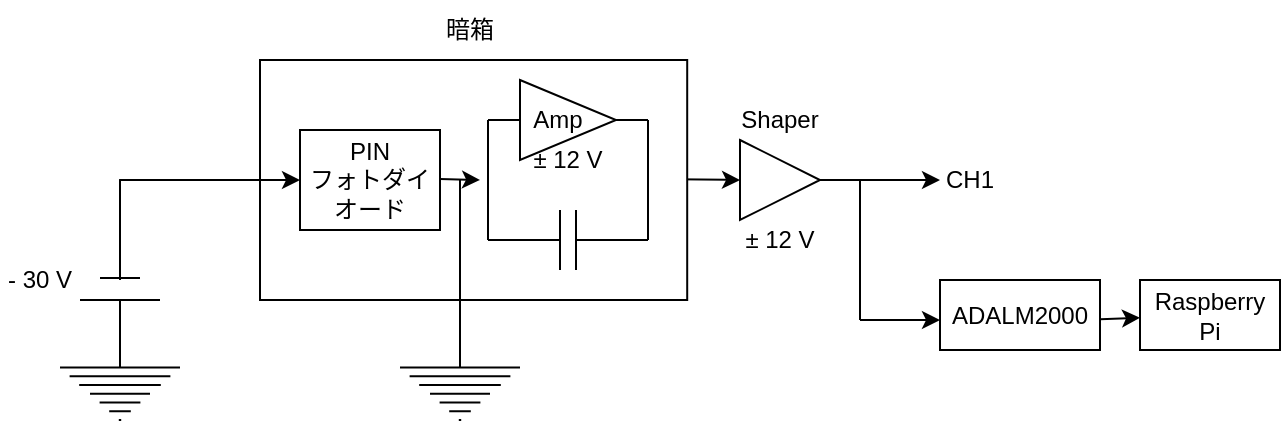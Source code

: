<mxfile version="14.8.6" type="github" pages="2"><diagram id="drw_gt8yQvTW9VSUAXXW" name="week1"><mxGraphModel dx="782" dy="468" grid="1" gridSize="10" guides="1" tooltips="1" connect="1" arrows="1" fold="1" page="1" pageScale="1" pageWidth="827" pageHeight="1169" math="0" shadow="0"><root><mxCell id="0"/><mxCell id="1" parent="0"/><mxCell id="oMzJ74gJaNJ8nBiprRx6-38" value="" style="triangle;whiteSpace=wrap;html=1;" parent="1" vertex="1"><mxGeometry x="460" y="210" width="40" height="40" as="geometry"/></mxCell><mxCell id="oMzJ74gJaNJ8nBiprRx6-39" value="Shaper" style="text;html=1;strokeColor=none;fillColor=none;align=center;verticalAlign=middle;whiteSpace=wrap;rounded=0;" parent="1" vertex="1"><mxGeometry x="460" y="190" width="40" height="20" as="geometry"/></mxCell><mxCell id="oMzJ74gJaNJ8nBiprRx6-40" value="" style="endArrow=classic;html=1;" parent="1" edge="1"><mxGeometry width="50" height="50" relative="1" as="geometry"><mxPoint x="500" y="230" as="sourcePoint"/><mxPoint x="560" y="230" as="targetPoint"/></mxGeometry></mxCell><mxCell id="oMzJ74gJaNJ8nBiprRx6-41" value="CH1" style="text;html=1;strokeColor=none;fillColor=none;align=center;verticalAlign=middle;whiteSpace=wrap;rounded=0;" parent="1" vertex="1"><mxGeometry x="550" y="220" width="50" height="20" as="geometry"/></mxCell><mxCell id="oMzJ74gJaNJ8nBiprRx6-42" value="" style="endArrow=classic;html=1;" parent="1" edge="1"><mxGeometry width="50" height="50" relative="1" as="geometry"><mxPoint x="520" y="300" as="sourcePoint"/><mxPoint x="560" y="300" as="targetPoint"/></mxGeometry></mxCell><mxCell id="oMzJ74gJaNJ8nBiprRx6-43" value="" style="endArrow=none;html=1;" parent="1" edge="1"><mxGeometry width="50" height="50" relative="1" as="geometry"><mxPoint x="520" y="300" as="sourcePoint"/><mxPoint x="520" y="230" as="targetPoint"/></mxGeometry></mxCell><mxCell id="oMzJ74gJaNJ8nBiprRx6-45" value="" style="endArrow=classic;html=1;" parent="1" target="oMzJ74gJaNJ8nBiprRx6-46" edge="1"><mxGeometry width="50" height="50" relative="1" as="geometry"><mxPoint x="630" y="300" as="sourcePoint"/><mxPoint x="660" y="300" as="targetPoint"/></mxGeometry></mxCell><mxCell id="oMzJ74gJaNJ8nBiprRx6-46" value="Raspberry Pi" style="rounded=0;whiteSpace=wrap;html=1;" parent="1" vertex="1"><mxGeometry x="660" y="280" width="70" height="35" as="geometry"/></mxCell><mxCell id="oMzJ74gJaNJ8nBiprRx6-47" value="ADALM2000" style="rounded=0;whiteSpace=wrap;html=1;" parent="1" vertex="1"><mxGeometry x="560" y="280" width="80" height="35" as="geometry"/></mxCell><mxCell id="P8VIV2vG7r_cCEOU-6zK-22" value="- 30 V" style="text;html=1;strokeColor=none;fillColor=none;align=center;verticalAlign=middle;whiteSpace=wrap;rounded=0;" parent="1" vertex="1"><mxGeometry x="90.0" y="270" width="40" height="20" as="geometry"/></mxCell><mxCell id="P8VIV2vG7r_cCEOU-6zK-21" value="± 12 V" style="text;html=1;strokeColor=none;fillColor=none;align=center;verticalAlign=middle;whiteSpace=wrap;rounded=0;" parent="1" vertex="1"><mxGeometry x="460" y="250" width="40" height="20" as="geometry"/></mxCell><mxCell id="P8VIV2vG7r_cCEOU-6zK-14" value="" style="endArrow=classic;html=1;" parent="1" edge="1"><mxGeometry x="220" y="170" width="50" height="50" as="geometry"><mxPoint x="414" y="229.5" as="sourcePoint"/><mxPoint x="460" y="230" as="targetPoint"/></mxGeometry></mxCell><mxCell id="p2ucZEChd-r_6ARLZ9V_-3" value="" style="group" vertex="1" connectable="0" parent="1"><mxGeometry x="120" y="140" width="313.6" height="210" as="geometry"/></mxCell><mxCell id="fkl97X1ODl00tHUgy1YS-1" value="暗箱" style="text;html=1;strokeColor=none;fillColor=none;align=center;verticalAlign=middle;whiteSpace=wrap;rounded=0;" parent="p2ucZEChd-r_6ARLZ9V_-3" vertex="1"><mxGeometry x="180" width="50" height="30" as="geometry"/></mxCell><mxCell id="SZVYz7t1w3TkIsHKme0W-1" value="" style="endArrow=none;html=1;" edge="1" parent="p2ucZEChd-r_6ARLZ9V_-3"><mxGeometry width="50" height="50" relative="1" as="geometry"><mxPoint x="30" y="140" as="sourcePoint"/><mxPoint x="30" y="90" as="targetPoint"/></mxGeometry></mxCell><mxCell id="SZVYz7t1w3TkIsHKme0W-5" value="" style="pointerEvents=1;verticalLabelPosition=bottom;shadow=0;dashed=0;align=center;html=1;verticalAlign=top;shape=mxgraph.electrical.signal_sources.protective_earth;" vertex="1" parent="p2ucZEChd-r_6ARLZ9V_-3"><mxGeometry y="175" width="60" height="35" as="geometry"/></mxCell><mxCell id="SZVYz7t1w3TkIsHKme0W-6" value="" style="endArrow=none;html=1;" edge="1" parent="p2ucZEChd-r_6ARLZ9V_-3"><mxGeometry width="50" height="50" relative="1" as="geometry"><mxPoint x="30" y="175" as="sourcePoint"/><mxPoint x="30" y="150" as="targetPoint"/></mxGeometry></mxCell><mxCell id="SZVYz7t1w3TkIsHKme0W-8" value="" style="pointerEvents=1;verticalLabelPosition=bottom;shadow=0;dashed=0;align=center;html=1;verticalAlign=top;shape=mxgraph.electrical.signal_sources.protective_earth;" vertex="1" parent="p2ucZEChd-r_6ARLZ9V_-3"><mxGeometry x="170" y="175" width="60" height="35" as="geometry"/></mxCell><mxCell id="p2ucZEChd-r_6ARLZ9V_-1" value="" style="endArrow=none;html=1;" edge="1" parent="p2ucZEChd-r_6ARLZ9V_-3"><mxGeometry width="50" height="50" relative="1" as="geometry"><mxPoint x="10" y="150" as="sourcePoint"/><mxPoint x="50" y="150" as="targetPoint"/></mxGeometry></mxCell><mxCell id="p2ucZEChd-r_6ARLZ9V_-2" value="" style="endArrow=none;html=1;" edge="1" parent="p2ucZEChd-r_6ARLZ9V_-3"><mxGeometry width="50" height="50" relative="1" as="geometry"><mxPoint x="20" y="139" as="sourcePoint"/><mxPoint x="40" y="139" as="targetPoint"/></mxGeometry></mxCell><mxCell id="P8VIV2vG7r_cCEOU-6zK-23" value="" style="group" parent="p2ucZEChd-r_6ARLZ9V_-3" vertex="1" connectable="0"><mxGeometry x="100" y="30" width="213.6" height="120" as="geometry"/></mxCell><mxCell id="oMzJ74gJaNJ8nBiprRx6-6" value="" style="rounded=0;whiteSpace=wrap;html=1;" parent="P8VIV2vG7r_cCEOU-6zK-23" vertex="1"><mxGeometry width="213.6" height="120" as="geometry"/></mxCell><mxCell id="oMzJ74gJaNJ8nBiprRx6-4" value="PIN&lt;br&gt;フォトダイオード" style="rounded=0;whiteSpace=wrap;html=1;" parent="P8VIV2vG7r_cCEOU-6zK-23" vertex="1"><mxGeometry x="20" y="35" width="70" height="50" as="geometry"/></mxCell><mxCell id="P8VIV2vG7r_cCEOU-6zK-13" value="" style="group" parent="P8VIV2vG7r_cCEOU-6zK-23" vertex="1" connectable="0"><mxGeometry x="114" y="10" width="80" height="95" as="geometry"/></mxCell><mxCell id="P8VIV2vG7r_cCEOU-6zK-7" value="" style="verticalLabelPosition=bottom;shadow=0;dashed=0;align=center;html=1;verticalAlign=top;shape=mxgraph.electrical.logic_gates.buffer2;" parent="P8VIV2vG7r_cCEOU-6zK-13" vertex="1"><mxGeometry width="80" height="40" as="geometry"/></mxCell><mxCell id="P8VIV2vG7r_cCEOU-6zK-9" value="" style="pointerEvents=1;verticalLabelPosition=bottom;shadow=0;dashed=0;align=center;html=1;verticalAlign=top;shape=mxgraph.electrical.capacitors.capacitor_1;" parent="P8VIV2vG7r_cCEOU-6zK-13" vertex="1"><mxGeometry y="65" width="80" height="30" as="geometry"/></mxCell><mxCell id="P8VIV2vG7r_cCEOU-6zK-17" value="Amp" style="text;html=1;strokeColor=none;fillColor=none;align=center;verticalAlign=middle;whiteSpace=wrap;rounded=0;" parent="P8VIV2vG7r_cCEOU-6zK-13" vertex="1"><mxGeometry x="10" y="10" width="50" height="20" as="geometry"/></mxCell><mxCell id="P8VIV2vG7r_cCEOU-6zK-19" value="± 12 V" style="text;html=1;strokeColor=none;fillColor=none;align=center;verticalAlign=middle;whiteSpace=wrap;rounded=0;" parent="P8VIV2vG7r_cCEOU-6zK-13" vertex="1"><mxGeometry x="20" y="30" width="40" height="20" as="geometry"/></mxCell><mxCell id="P8VIV2vG7r_cCEOU-6zK-10" value="" style="endArrow=none;html=1;exitX=0;exitY=0.5;exitDx=0;exitDy=0;exitPerimeter=0;entryX=0;entryY=0.5;entryDx=0;entryDy=0;" parent="P8VIV2vG7r_cCEOU-6zK-13" source="P8VIV2vG7r_cCEOU-6zK-9" edge="1" target="P8VIV2vG7r_cCEOU-6zK-7"><mxGeometry width="50" height="50" relative="1" as="geometry"><mxPoint x="-64" y="70" as="sourcePoint"/><mxPoint x="-14" y="20" as="targetPoint"/></mxGeometry></mxCell><mxCell id="P8VIV2vG7r_cCEOU-6zK-11" value="" style="endArrow=none;html=1;exitX=1;exitY=0.5;exitDx=0;exitDy=0;exitPerimeter=0;entryX=1;entryY=0.5;entryDx=0;entryDy=0;" parent="P8VIV2vG7r_cCEOU-6zK-13" source="P8VIV2vG7r_cCEOU-6zK-9" edge="1" target="P8VIV2vG7r_cCEOU-6zK-7"><mxGeometry width="50" height="50" relative="1" as="geometry"><mxPoint x="16" y="70" as="sourcePoint"/><mxPoint x="66" y="20" as="targetPoint"/></mxGeometry></mxCell><mxCell id="P8VIV2vG7r_cCEOU-6zK-16" value="" style="endArrow=classic;html=1;" parent="P8VIV2vG7r_cCEOU-6zK-23" edge="1"><mxGeometry width="50" height="50" relative="1" as="geometry"><mxPoint x="90" y="59.5" as="sourcePoint"/><mxPoint x="110" y="60" as="targetPoint"/></mxGeometry></mxCell><mxCell id="SZVYz7t1w3TkIsHKme0W-7" value="" style="endArrow=none;html=1;" edge="1" parent="P8VIV2vG7r_cCEOU-6zK-23"><mxGeometry width="50" height="50" relative="1" as="geometry"><mxPoint x="100" y="147.5" as="sourcePoint"/><mxPoint x="100" y="60" as="targetPoint"/></mxGeometry></mxCell><mxCell id="91M8Gy8rBTYqAbeO1A-4-2" value="" style="endArrow=classic;html=1;entryX=0;entryY=0.5;entryDx=0;entryDy=0;" parent="p2ucZEChd-r_6ARLZ9V_-3" target="oMzJ74gJaNJ8nBiprRx6-4" edge="1"><mxGeometry width="50" height="50" relative="1" as="geometry"><mxPoint x="29.54" y="90" as="sourcePoint"/><mxPoint x="79.54" y="40" as="targetPoint"/></mxGeometry></mxCell></root></mxGraphModel></diagram><diagram id="GAwwYEKa7aJpkJiHyBvi" name="week2"><mxGraphModel dx="782" dy="468" grid="1" gridSize="10" guides="1" tooltips="1" connect="1" arrows="1" fold="1" page="1" pageScale="1" pageWidth="827" pageHeight="1169" math="0" shadow="0"><root><mxCell id="As1EszLge6HyxUGWxG_5-0"/><mxCell id="As1EszLge6HyxUGWxG_5-1" parent="As1EszLge6HyxUGWxG_5-0"/><mxCell id="btxTUfGoFCP8n8HAvKUn-20" value="ADALM2000" style="rounded=0;whiteSpace=wrap;html=1;" parent="As1EszLge6HyxUGWxG_5-1" vertex="1"><mxGeometry x="450" y="210" width="80" height="40" as="geometry"/></mxCell><mxCell id="btxTUfGoFCP8n8HAvKUn-21" value="" style="endArrow=classic;html=1;" parent="As1EszLge6HyxUGWxG_5-1" edge="1"><mxGeometry width="50" height="50" relative="1" as="geometry"><mxPoint x="530" y="229.5" as="sourcePoint"/><mxPoint x="570" y="229.5" as="targetPoint"/></mxGeometry></mxCell><mxCell id="btxTUfGoFCP8n8HAvKUn-22" value="Raspberry&lt;br&gt;Pi" style="rounded=0;whiteSpace=wrap;html=1;" parent="As1EszLge6HyxUGWxG_5-1" vertex="1"><mxGeometry x="570" y="210" width="80" height="40" as="geometry"/></mxCell><mxCell id="_sVx8VqaRWRSyQA4coh_-0" value="- 30 V" style="text;html=1;strokeColor=none;fillColor=none;align=center;verticalAlign=middle;whiteSpace=wrap;rounded=0;" parent="As1EszLge6HyxUGWxG_5-1" vertex="1"><mxGeometry x="60" y="270" width="40" height="20" as="geometry"/></mxCell><mxCell id="SjDMrahmNfhbdAfNmtwR-0" value="" style="group" vertex="1" connectable="0" parent="As1EszLge6HyxUGWxG_5-1"><mxGeometry x="90" y="140" width="313.6" height="210" as="geometry"/></mxCell><mxCell id="SjDMrahmNfhbdAfNmtwR-3" value="" style="endArrow=none;html=1;" edge="1" parent="SjDMrahmNfhbdAfNmtwR-0"><mxGeometry width="50" height="50" relative="1" as="geometry"><mxPoint x="30" y="140" as="sourcePoint"/><mxPoint x="30" y="90" as="targetPoint"/></mxGeometry></mxCell><mxCell id="SjDMrahmNfhbdAfNmtwR-4" value="" style="pointerEvents=1;verticalLabelPosition=bottom;shadow=0;dashed=0;align=center;html=1;verticalAlign=top;shape=mxgraph.electrical.signal_sources.protective_earth;" vertex="1" parent="SjDMrahmNfhbdAfNmtwR-0"><mxGeometry y="175" width="60" height="35" as="geometry"/></mxCell><mxCell id="SjDMrahmNfhbdAfNmtwR-5" value="" style="endArrow=none;html=1;" edge="1" parent="SjDMrahmNfhbdAfNmtwR-0"><mxGeometry width="50" height="50" relative="1" as="geometry"><mxPoint x="30" y="175" as="sourcePoint"/><mxPoint x="30" y="150" as="targetPoint"/></mxGeometry></mxCell><mxCell id="SjDMrahmNfhbdAfNmtwR-6" value="" style="pointerEvents=1;verticalLabelPosition=bottom;shadow=0;dashed=0;align=center;html=1;verticalAlign=top;shape=mxgraph.electrical.signal_sources.protective_earth;" vertex="1" parent="SjDMrahmNfhbdAfNmtwR-0"><mxGeometry x="170" y="175" width="60" height="35" as="geometry"/></mxCell><mxCell id="SjDMrahmNfhbdAfNmtwR-7" value="" style="endArrow=none;html=1;" edge="1" parent="SjDMrahmNfhbdAfNmtwR-0"><mxGeometry width="50" height="50" relative="1" as="geometry"><mxPoint x="10" y="150" as="sourcePoint"/><mxPoint x="50" y="150" as="targetPoint"/></mxGeometry></mxCell><mxCell id="SjDMrahmNfhbdAfNmtwR-8" value="" style="endArrow=none;html=1;" edge="1" parent="SjDMrahmNfhbdAfNmtwR-0"><mxGeometry width="50" height="50" relative="1" as="geometry"><mxPoint x="20" y="139" as="sourcePoint"/><mxPoint x="40" y="139" as="targetPoint"/></mxGeometry></mxCell><mxCell id="SjDMrahmNfhbdAfNmtwR-9" value="" style="group" vertex="1" connectable="0" parent="SjDMrahmNfhbdAfNmtwR-0"><mxGeometry x="100" y="30" width="213.6" height="120" as="geometry"/></mxCell><mxCell id="SjDMrahmNfhbdAfNmtwR-10" value="" style="rounded=0;whiteSpace=wrap;html=1;" vertex="1" parent="SjDMrahmNfhbdAfNmtwR-9"><mxGeometry width="213.6" height="120" as="geometry"/></mxCell><mxCell id="SjDMrahmNfhbdAfNmtwR-11" value="PIN&lt;br&gt;フォトダイオード" style="rounded=0;whiteSpace=wrap;html=1;" vertex="1" parent="SjDMrahmNfhbdAfNmtwR-9"><mxGeometry x="20" y="35" width="70" height="50" as="geometry"/></mxCell><mxCell id="SjDMrahmNfhbdAfNmtwR-12" value="" style="group" vertex="1" connectable="0" parent="SjDMrahmNfhbdAfNmtwR-9"><mxGeometry x="114" y="10" width="80" height="95" as="geometry"/></mxCell><mxCell id="SjDMrahmNfhbdAfNmtwR-13" value="" style="verticalLabelPosition=bottom;shadow=0;dashed=0;align=center;html=1;verticalAlign=top;shape=mxgraph.electrical.logic_gates.buffer2;" vertex="1" parent="SjDMrahmNfhbdAfNmtwR-12"><mxGeometry width="80" height="40" as="geometry"/></mxCell><mxCell id="SjDMrahmNfhbdAfNmtwR-14" value="" style="pointerEvents=1;verticalLabelPosition=bottom;shadow=0;dashed=0;align=center;html=1;verticalAlign=top;shape=mxgraph.electrical.capacitors.capacitor_1;" vertex="1" parent="SjDMrahmNfhbdAfNmtwR-12"><mxGeometry y="65" width="80" height="30" as="geometry"/></mxCell><mxCell id="SjDMrahmNfhbdAfNmtwR-15" value="Amp" style="text;html=1;strokeColor=none;fillColor=none;align=center;verticalAlign=middle;whiteSpace=wrap;rounded=0;" vertex="1" parent="SjDMrahmNfhbdAfNmtwR-12"><mxGeometry x="10" y="10" width="50" height="20" as="geometry"/></mxCell><mxCell id="SjDMrahmNfhbdAfNmtwR-16" value="± 12 V" style="text;html=1;strokeColor=none;fillColor=none;align=center;verticalAlign=middle;whiteSpace=wrap;rounded=0;" vertex="1" parent="SjDMrahmNfhbdAfNmtwR-12"><mxGeometry x="20" y="30" width="40" height="20" as="geometry"/></mxCell><mxCell id="SjDMrahmNfhbdAfNmtwR-17" value="" style="endArrow=none;html=1;exitX=0;exitY=0.5;exitDx=0;exitDy=0;exitPerimeter=0;entryX=0;entryY=0.5;entryDx=0;entryDy=0;" edge="1" parent="SjDMrahmNfhbdAfNmtwR-12" source="SjDMrahmNfhbdAfNmtwR-14" target="SjDMrahmNfhbdAfNmtwR-13"><mxGeometry width="50" height="50" relative="1" as="geometry"><mxPoint x="-64" y="70" as="sourcePoint"/><mxPoint x="-14" y="20" as="targetPoint"/></mxGeometry></mxCell><mxCell id="SjDMrahmNfhbdAfNmtwR-18" value="" style="endArrow=none;html=1;exitX=1;exitY=0.5;exitDx=0;exitDy=0;exitPerimeter=0;entryX=1;entryY=0.5;entryDx=0;entryDy=0;" edge="1" parent="SjDMrahmNfhbdAfNmtwR-12" source="SjDMrahmNfhbdAfNmtwR-14" target="SjDMrahmNfhbdAfNmtwR-13"><mxGeometry width="50" height="50" relative="1" as="geometry"><mxPoint x="16" y="70" as="sourcePoint"/><mxPoint x="66" y="20" as="targetPoint"/></mxGeometry></mxCell><mxCell id="SjDMrahmNfhbdAfNmtwR-19" value="" style="endArrow=classic;html=1;" edge="1" parent="SjDMrahmNfhbdAfNmtwR-9"><mxGeometry width="50" height="50" relative="1" as="geometry"><mxPoint x="90" y="59.5" as="sourcePoint"/><mxPoint x="110" y="60" as="targetPoint"/></mxGeometry></mxCell><mxCell id="SjDMrahmNfhbdAfNmtwR-20" value="" style="endArrow=none;html=1;" edge="1" parent="SjDMrahmNfhbdAfNmtwR-9"><mxGeometry width="50" height="50" relative="1" as="geometry"><mxPoint x="100" y="147.5" as="sourcePoint"/><mxPoint x="100" y="60" as="targetPoint"/></mxGeometry></mxCell><mxCell id="zbuCXIa9n0VbTPYxhWHj-0" value="ジップロック" style="text;html=1;strokeColor=none;fillColor=none;align=center;verticalAlign=middle;whiteSpace=wrap;rounded=0;" parent="SjDMrahmNfhbdAfNmtwR-0" vertex="1"><mxGeometry x="170" y="10" width="80" height="20" as="geometry"/></mxCell><mxCell id="SjDMrahmNfhbdAfNmtwR-1" value="" style="endArrow=classic;html=1;entryX=0;entryY=0.5;entryDx=0;entryDy=0;" edge="1" parent="SjDMrahmNfhbdAfNmtwR-0" target="SjDMrahmNfhbdAfNmtwR-11"><mxGeometry width="50" height="50" relative="1" as="geometry"><mxPoint x="29.54" y="90" as="sourcePoint"/><mxPoint x="79.54" y="40" as="targetPoint"/></mxGeometry></mxCell><mxCell id="nZ70WhdyNbsm5oI5shQH-1" value="" style="endArrow=classic;html=1;" parent="As1EszLge6HyxUGWxG_5-1" edge="1"><mxGeometry width="50" height="50" relative="1" as="geometry"><mxPoint x="386" y="229.5" as="sourcePoint"/><mxPoint x="450" y="229.5" as="targetPoint"/></mxGeometry></mxCell></root></mxGraphModel></diagram></mxfile>